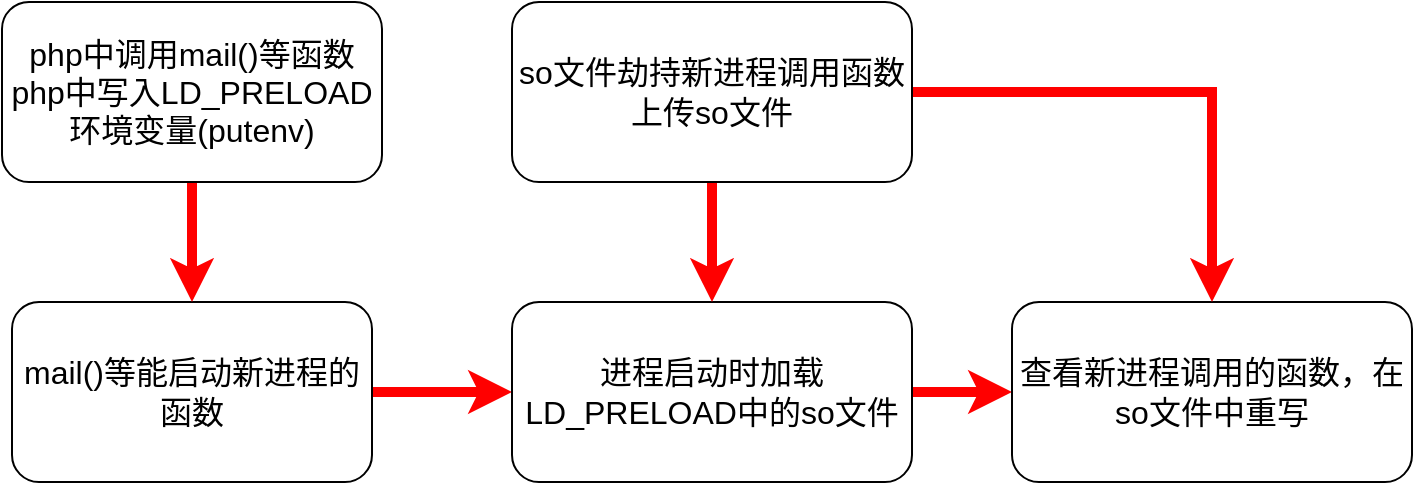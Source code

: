 <mxfile version="16.2.6" type="github">
  <diagram id="C5RBs43oDa-KdzZeNtuy" name="Page-1">
    <mxGraphModel dx="1066" dy="561" grid="0" gridSize="10" guides="1" tooltips="1" connect="1" arrows="1" fold="1" page="1" pageScale="1" pageWidth="1654" pageHeight="2336" background="#FFFFFF" math="0" shadow="0">
      <root>
        <mxCell id="WIyWlLk6GJQsqaUBKTNV-0" />
        <mxCell id="WIyWlLk6GJQsqaUBKTNV-1" parent="WIyWlLk6GJQsqaUBKTNV-0" />
        <mxCell id="K8bclb6LGtlDlfc69TNg-4" value="" style="edgeStyle=orthogonalEdgeStyle;rounded=0;orthogonalLoop=1;jettySize=auto;html=1;fontSize=16;strokeWidth=5;strokeColor=#FF0000;" edge="1" parent="WIyWlLk6GJQsqaUBKTNV-1" source="WIyWlLk6GJQsqaUBKTNV-3" target="K8bclb6LGtlDlfc69TNg-2">
          <mxGeometry relative="1" as="geometry" />
        </mxCell>
        <mxCell id="WIyWlLk6GJQsqaUBKTNV-3" value="&lt;font style=&quot;font-size: 16px&quot;&gt;mail()等能启动新进程的函数&lt;/font&gt;" style="rounded=1;whiteSpace=wrap;html=1;fontSize=12;glass=0;strokeWidth=1;shadow=0;" parent="WIyWlLk6GJQsqaUBKTNV-1" vertex="1">
          <mxGeometry x="40" y="220" width="180" height="90" as="geometry" />
        </mxCell>
        <mxCell id="K8bclb6LGtlDlfc69TNg-5" value="" style="edgeStyle=orthogonalEdgeStyle;rounded=0;orthogonalLoop=1;jettySize=auto;html=1;fontSize=16;fillColor=#e51400;strokeColor=#FF0000;strokeWidth=5;" edge="1" parent="WIyWlLk6GJQsqaUBKTNV-1" source="K8bclb6LGtlDlfc69TNg-2" target="K8bclb6LGtlDlfc69TNg-3">
          <mxGeometry relative="1" as="geometry" />
        </mxCell>
        <mxCell id="K8bclb6LGtlDlfc69TNg-2" value="进程启动时加载LD_PRELOAD中的so文件" style="rounded=1;whiteSpace=wrap;html=1;fontSize=16;" vertex="1" parent="WIyWlLk6GJQsqaUBKTNV-1">
          <mxGeometry x="290" y="220" width="200" height="90" as="geometry" />
        </mxCell>
        <mxCell id="K8bclb6LGtlDlfc69TNg-3" value="查看新进程调用的函数，在so文件中重写" style="rounded=1;whiteSpace=wrap;html=1;fontSize=16;" vertex="1" parent="WIyWlLk6GJQsqaUBKTNV-1">
          <mxGeometry x="540" y="220" width="200" height="90" as="geometry" />
        </mxCell>
        <mxCell id="K8bclb6LGtlDlfc69TNg-10" value="" style="edgeStyle=orthogonalEdgeStyle;rounded=0;orthogonalLoop=1;jettySize=auto;html=1;fontSize=16;fillColor=#e51400;strokeColor=#FF0000;strokeWidth=5;" edge="1" parent="WIyWlLk6GJQsqaUBKTNV-1" source="K8bclb6LGtlDlfc69TNg-7" target="WIyWlLk6GJQsqaUBKTNV-3">
          <mxGeometry relative="1" as="geometry" />
        </mxCell>
        <mxCell id="K8bclb6LGtlDlfc69TNg-7" value="php中调用mail()等函数&lt;br&gt;php中写入LD_PRELOAD环境变量(putenv)" style="rounded=1;whiteSpace=wrap;html=1;fontSize=16;" vertex="1" parent="WIyWlLk6GJQsqaUBKTNV-1">
          <mxGeometry x="35" y="70" width="190" height="90" as="geometry" />
        </mxCell>
        <mxCell id="K8bclb6LGtlDlfc69TNg-11" value="" style="edgeStyle=orthogonalEdgeStyle;rounded=0;orthogonalLoop=1;jettySize=auto;html=1;fontSize=16;strokeWidth=5;strokeColor=#FF0000;" edge="1" parent="WIyWlLk6GJQsqaUBKTNV-1" source="K8bclb6LGtlDlfc69TNg-8" target="K8bclb6LGtlDlfc69TNg-2">
          <mxGeometry relative="1" as="geometry" />
        </mxCell>
        <mxCell id="K8bclb6LGtlDlfc69TNg-12" style="edgeStyle=orthogonalEdgeStyle;rounded=0;orthogonalLoop=1;jettySize=auto;html=1;fontSize=16;strokeWidth=5;strokeColor=#FF0000;" edge="1" parent="WIyWlLk6GJQsqaUBKTNV-1" source="K8bclb6LGtlDlfc69TNg-8" target="K8bclb6LGtlDlfc69TNg-3">
          <mxGeometry relative="1" as="geometry" />
        </mxCell>
        <mxCell id="K8bclb6LGtlDlfc69TNg-8" value="so文件劫持新进程调用函数&lt;br&gt;上传so文件" style="rounded=1;whiteSpace=wrap;html=1;fontSize=16;" vertex="1" parent="WIyWlLk6GJQsqaUBKTNV-1">
          <mxGeometry x="290" y="70" width="200" height="90" as="geometry" />
        </mxCell>
      </root>
    </mxGraphModel>
  </diagram>
</mxfile>
